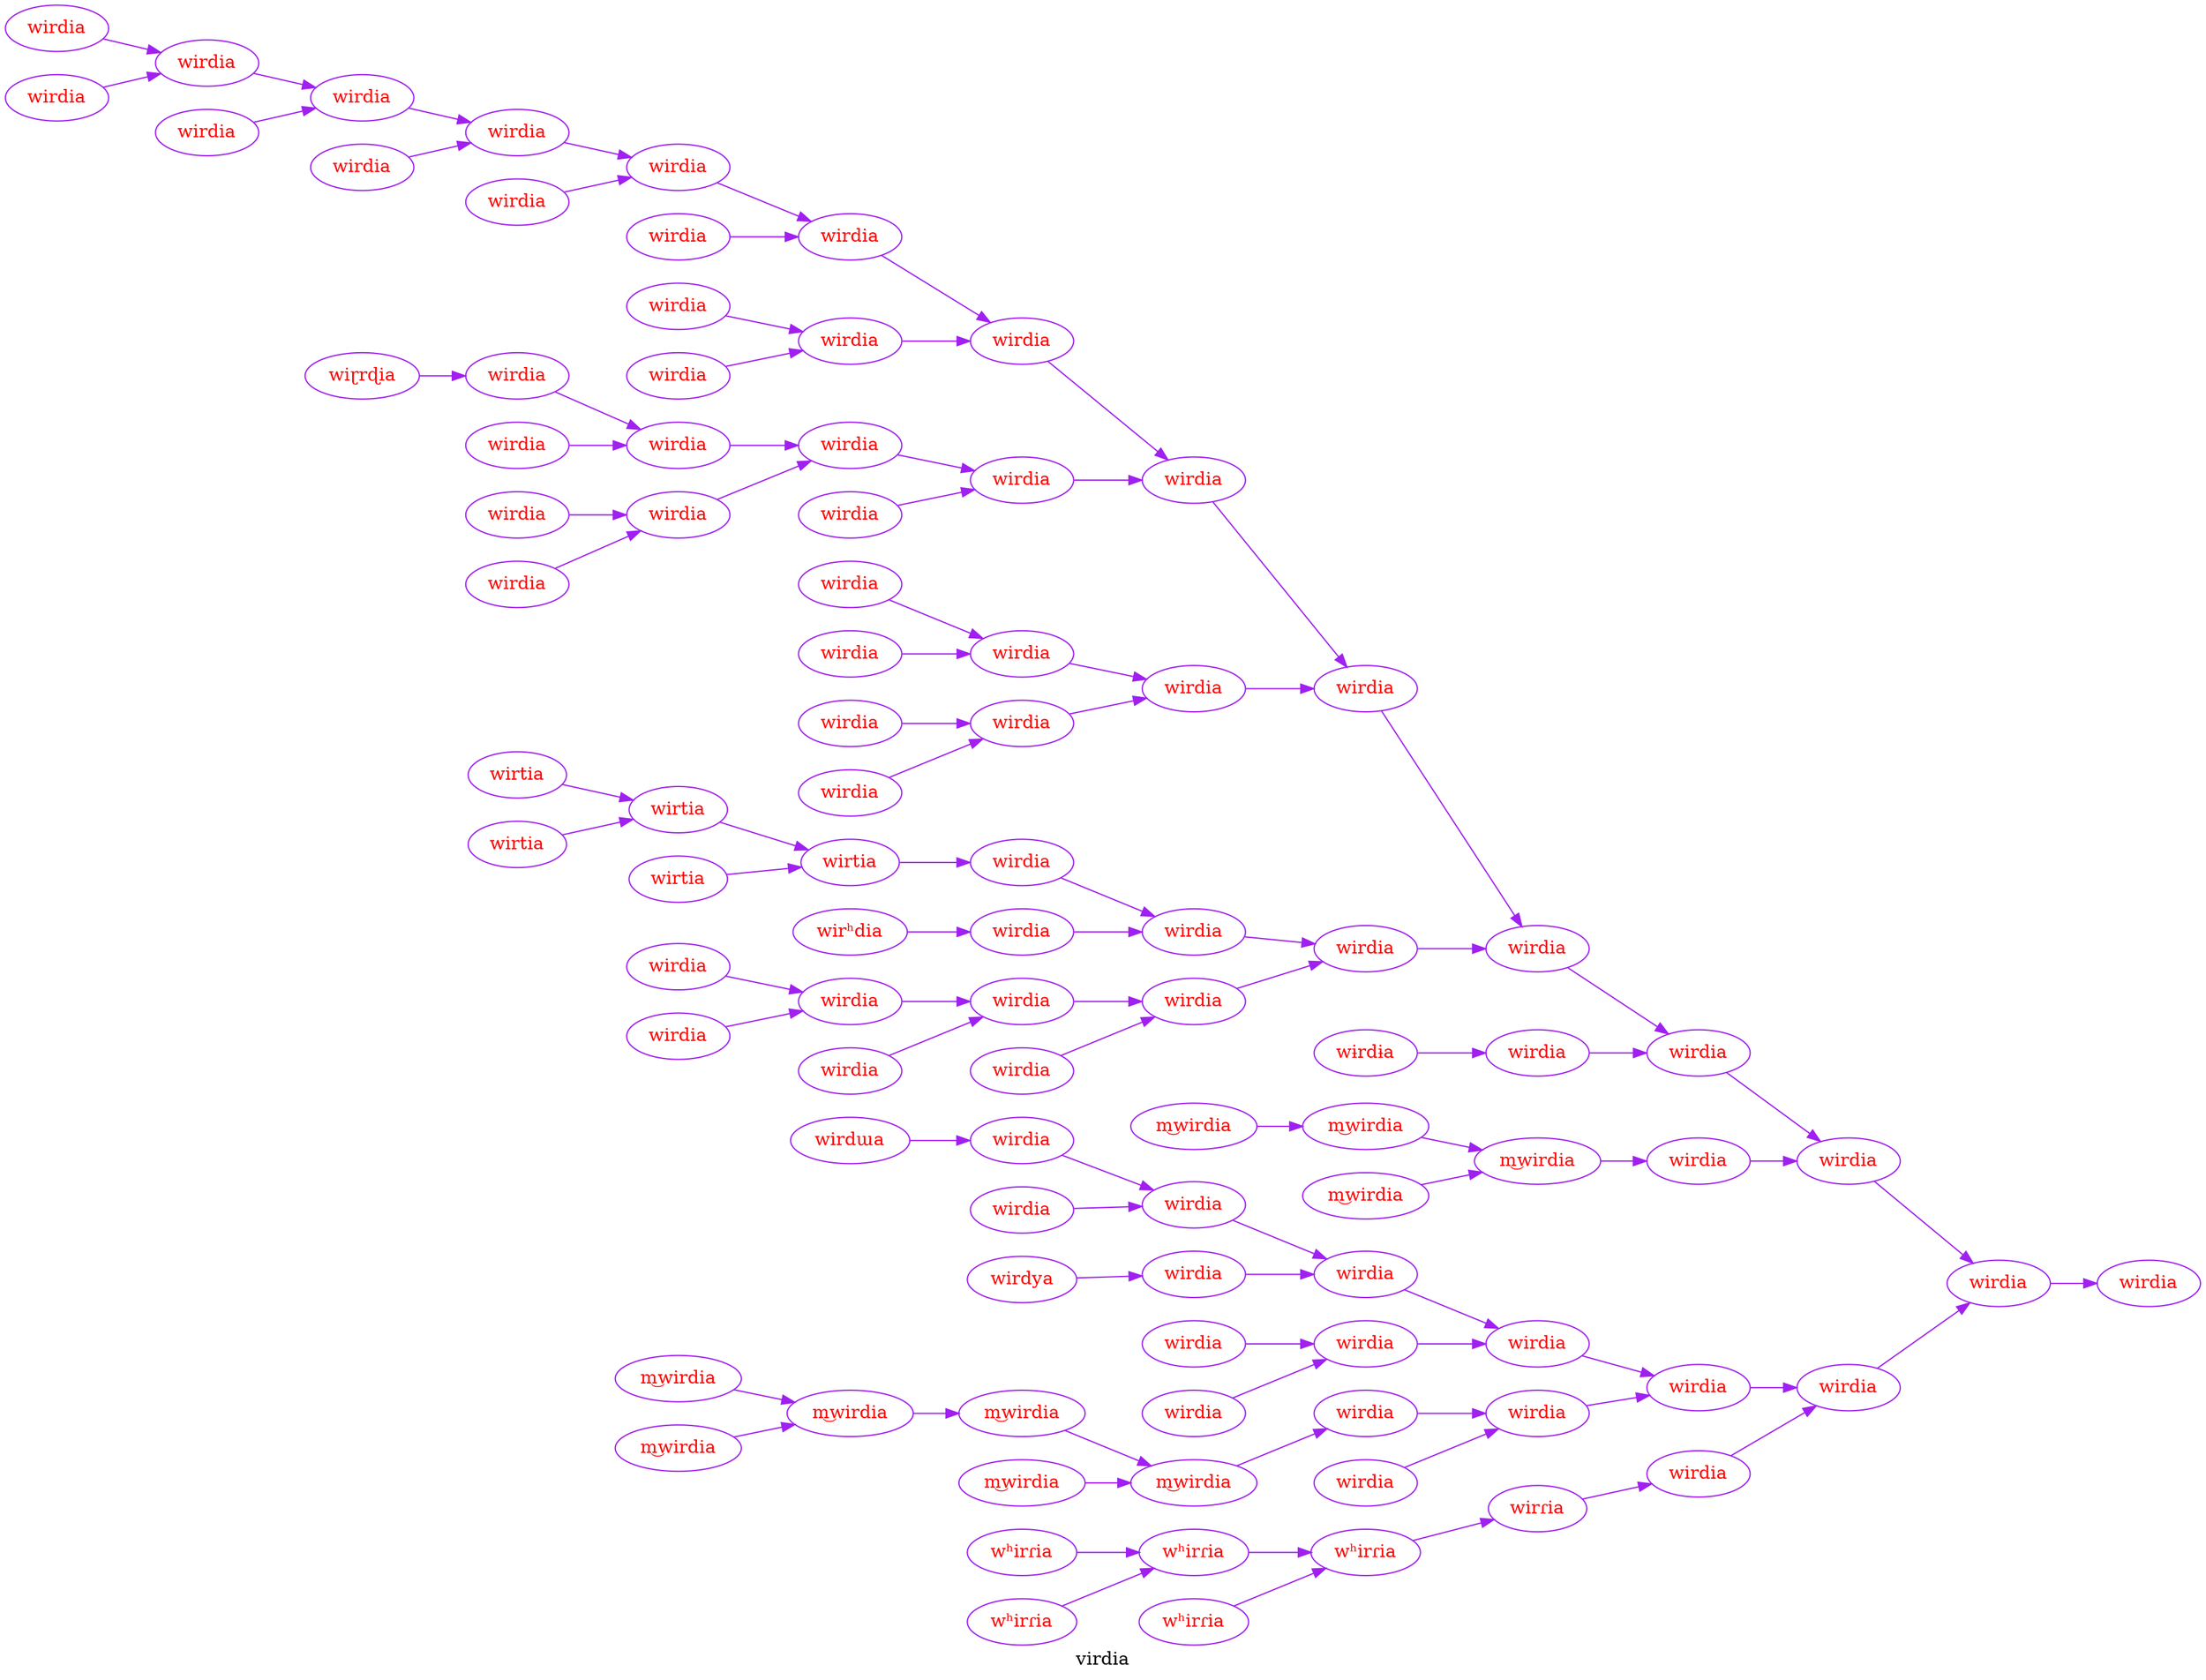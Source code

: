 digraph " We display the history of a word" {
 label = "virdia" 
graph[rankdir="LR"];
node [style="filled", fillcolor = "white"];
edge [style="solid", color="purple"];
0 [label="wirdia", fillcolor= white, color="purple",  fontcolor="red"];
1 [label="wirdia", fillcolor= white, color="purple",  fontcolor="red"];
2 [label="wirdia", fillcolor= white, color="purple",  fontcolor="red"];
3 [label="wirdia", fillcolor= white, color="purple",  fontcolor="red"];
4 [label="wirdia", fillcolor= white, color="purple",  fontcolor="red"];
5 [label="wirdia", fillcolor= white, color="purple",  fontcolor="red"];
6 [label="wirdia", fillcolor= white, color="purple",  fontcolor="red"];
7 [label="wirdia", fillcolor= white, color="purple",  fontcolor="red"];
8 [label="wirdia", fillcolor= white, color="purple",  fontcolor="red"];
9 [label="wirdia", fillcolor= white, color="purple",  fontcolor="red"];
10 [label="wirdia", fillcolor= white, color="purple",  fontcolor="red"];
11 [label="wirdia", fillcolor= white, color="purple",  fontcolor="red"];
12 [label="wirdia", fillcolor= white, color="purple",  fontcolor="red"];
13 [label="wirdia", fillcolor= white, color="purple",  fontcolor="red"];
14 [label="wirdia", fillcolor= white, color="purple",  fontcolor="red"];
15 [label="wirdia", fillcolor= white, color="purple",  fontcolor="red"];
16 [label="wirdia", fillcolor= white, color="purple",  fontcolor="red"];
17 [label="wirdia", fillcolor= white, color="purple",  fontcolor="red"];
18 [label="wirdia", fillcolor= white, color="purple",  fontcolor="red"];
19 [label="wirdia", fillcolor= white, color="purple",  fontcolor="red"];
20 [label="wirdia", fillcolor= white, color="purple",  fontcolor="red"];
21 [label="wirdia", fillcolor= white, color="purple",  fontcolor="red"];
22 [label="wirtia", fillcolor= white, color="purple",  fontcolor="red"];
23 [label="wirdia", fillcolor= white, color="purple",  fontcolor="red"];
24 [label="wirtia", fillcolor= white, color="purple",  fontcolor="red"];
25 [label="wirdia", fillcolor= white, color="purple",  fontcolor="red"];
26 [label="wirdia", fillcolor= white, color="purple",  fontcolor="red"];
27 [label="wirdia", fillcolor= white, color="purple",  fontcolor="red"];
28 [label="m͜wirdia", fillcolor= white, color="purple",  fontcolor="red"];
29 [label="wirdia", fillcolor= white, color="purple",  fontcolor="red"];
30 [label="wirdia", fillcolor= white, color="purple",  fontcolor="red"];
31 [label="wirdia", fillcolor= white, color="purple",  fontcolor="red"];
32 [label="wirdia", fillcolor= white, color="purple",  fontcolor="red"];
33 [label="wirdia", fillcolor= white, color="purple",  fontcolor="red"];
34 [label="wirdia", fillcolor= white, color="purple",  fontcolor="red"];
35 [label="wirdia", fillcolor= white, color="purple",  fontcolor="red"];
36 [label="wirdia", fillcolor= white, color="purple",  fontcolor="red"];
37 [label="m͜wirdia", fillcolor= white, color="purple",  fontcolor="red"];
38 [label="wirdia", fillcolor= white, color="purple",  fontcolor="red"];
39 [label="m͜wirdia", fillcolor= white, color="purple",  fontcolor="red"];
40 [label="m͜wirdia", fillcolor= white, color="purple",  fontcolor="red"];
41 [label="wʰirɾia", fillcolor= white, color="purple",  fontcolor="red"];
42 [label="wirɾia", fillcolor= white, color="purple",  fontcolor="red"];
43 [label="wirdia", fillcolor= white, color="purple",  fontcolor="red"];
44 [label="wʰirɾia", fillcolor= white, color="purple",  fontcolor="red"];
45 [label="wirdia", fillcolor= white, color="purple",  fontcolor="red"];
46 [label="wirdia", fillcolor= white, color="purple",  fontcolor="red"];
47 [label="wirdia", fillcolor= white, color="purple",  fontcolor="red"];
48 [label="wirdia", fillcolor= white, color="purple",  fontcolor="red"];
49 [label="wirdia", fillcolor= white, color="purple",  fontcolor="red"];
50 [label="wirdia", fillcolor= white, color="purple",  fontcolor="red"];
51 [label="wirdia", fillcolor= white, color="purple",  fontcolor="red"];
52 [label="wirdia", fillcolor= white, color="purple",  fontcolor="red"];
53 [label="wirdia", fillcolor= white, color="purple",  fontcolor="red"];
54 [label="wiɽrɖia", fillcolor= white, color="purple",  fontcolor="red"];
55 [label="wirdia", fillcolor= white, color="purple",  fontcolor="red"];
56 [label="wirdia", fillcolor= white, color="purple",  fontcolor="red"];
57 [label="wirdia", fillcolor= white, color="purple",  fontcolor="red"];
58 [label="wirdia", fillcolor= white, color="purple",  fontcolor="red"];
59 [label="wirdia", fillcolor= white, color="purple",  fontcolor="red"];
60 [label="wirdia", fillcolor= white, color="purple",  fontcolor="red"];
61 [label="wirdia", fillcolor= white, color="purple",  fontcolor="red"];
62 [label="wirdia", fillcolor= white, color="purple",  fontcolor="red"];
63 [label="wirdia", fillcolor= white, color="purple",  fontcolor="red"];
64 [label="wirtia", fillcolor= white, color="purple",  fontcolor="red"];
65 [label="wirtia", fillcolor= white, color="purple",  fontcolor="red"];
66 [label="wirtia", fillcolor= white, color="purple",  fontcolor="red"];
67 [label="wirʰdia", fillcolor= white, color="purple",  fontcolor="red"];
68 [label="wirdia", fillcolor= white, color="purple",  fontcolor="red"];
69 [label="wirdia", fillcolor= white, color="purple",  fontcolor="red"];
70 [label="wirdia", fillcolor= white, color="purple",  fontcolor="red"];
71 [label="wirdia", fillcolor= white, color="purple",  fontcolor="red"];
72 [label="wirdia", fillcolor= white, color="purple",  fontcolor="red"];
73 [label="wɨrdɨa", fillcolor= white, color="purple",  fontcolor="red"];
74 [label="wirdia", fillcolor= white, color="purple",  fontcolor="red"];
75 [label="m͜wirdia", fillcolor= white, color="purple",  fontcolor="red"];
76 [label="m͜wirdia", fillcolor= white, color="purple",  fontcolor="red"];
77 [label="m͜wirdia", fillcolor= white, color="purple",  fontcolor="red"];
78 [label="wirdɯa", fillcolor= white, color="purple",  fontcolor="red"];
79 [label="wirdia", fillcolor= white, color="purple",  fontcolor="red"];
80 [label="wirdia", fillcolor= white, color="purple",  fontcolor="red"];
81 [label="wirdya", fillcolor= white, color="purple",  fontcolor="red"];
82 [label="wirdia", fillcolor= white, color="purple",  fontcolor="red"];
83 [label="wirdia", fillcolor= white, color="purple",  fontcolor="red"];
84 [label="wirdia", fillcolor= white, color="purple",  fontcolor="red"];
85 [label="m͜wirdia", fillcolor= white, color="purple",  fontcolor="red"];
86 [label="m͜wirdia", fillcolor= white, color="purple",  fontcolor="red"];
87 [label="m͜wirdia", fillcolor= white, color="purple",  fontcolor="red"];
88 [label="wirdia", fillcolor= white, color="purple",  fontcolor="red"];
89 [label="wʰirɾia", fillcolor= white, color="purple",  fontcolor="red"];
90 [label="wʰirɾia", fillcolor= white, color="purple",  fontcolor="red"];
91 [label="wʰirɾia", fillcolor= white, color="purple",  fontcolor="red"];
0 -> 45;
1 -> 0;
2 -> 1;
3 -> 2;
4 -> 3;
5 -> 4;
6 -> 5;
7 -> 6;
8 -> 7;
9 -> 8;
10 -> 9;
11 -> 10;
12 -> 6;
13 -> 5;
14 -> 13;
15 -> 14;
16 -> 14;
17 -> 4;
18 -> 17;
19 -> 17;
20 -> 3;
21 -> 20;
22 -> 23;
23 -> 21;
24 -> 22;
25 -> 20;
26 -> 25;
27 -> 26;
28 -> 29;
29 -> 1;
30 -> 0;
31 -> 30;
32 -> 31;
33 -> 32;
34 -> 33;
35 -> 32;
36 -> 31;
37 -> 38;
38 -> 36;
39 -> 40;
40 -> 37;
41 -> 42;
42 -> 43;
43 -> 30;
44 -> 41;
46 -> 8;
47 -> 11;
48 -> 11;
49 -> 10;
50 -> 9;
51 -> 7;
52 -> 12;
53 -> 12;
54 -> 55;
55 -> 15;
56 -> 15;
57 -> 16;
58 -> 16;
59 -> 13;
60 -> 18;
61 -> 18;
62 -> 19;
63 -> 19;
64 -> 24;
65 -> 24;
66 -> 22;
67 -> 68;
68 -> 21;
69 -> 27;
70 -> 27;
71 -> 26;
72 -> 25;
73 -> 74;
74 -> 2;
75 -> 76;
76 -> 28;
77 -> 28;
78 -> 79;
79 -> 34;
80 -> 34;
81 -> 82;
82 -> 33;
83 -> 35;
84 -> 35;
85 -> 39;
86 -> 39;
87 -> 37;
88 -> 36;
89 -> 44;
90 -> 44;
91 -> 41;
}